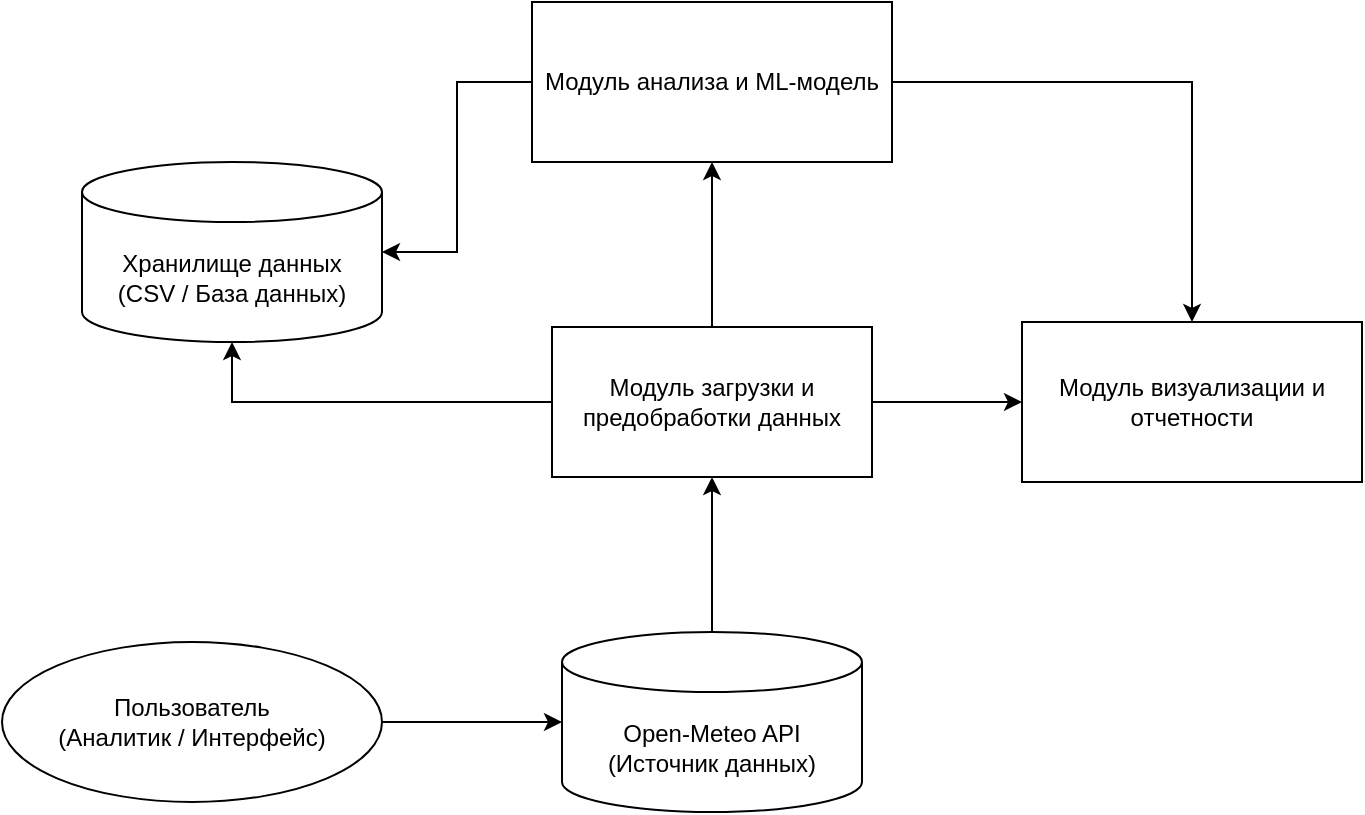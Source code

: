<mxfile version="28.2.5">
  <diagram name="Storm Warning System Architecture" id="storm-arch">
    <mxGraphModel dx="947" dy="520" grid="1" gridSize="10" guides="1" tooltips="1" connect="1" arrows="1" fold="1" page="1" pageScale="1" pageWidth="1169" pageHeight="827" math="0" shadow="0">
      <root>
        <mxCell id="0" />
        <mxCell id="1" parent="0" />
        <mxCell id="kqFPRBj9vnxbcJkj2zn6-2" style="edgeStyle=orthogonalEdgeStyle;rounded=0;orthogonalLoop=1;jettySize=auto;html=1;entryX=0.5;entryY=1;entryDx=0;entryDy=0;" edge="1" parent="1" source="uM8BB33pZ_aGKLbS4g4Y-1" target="uM8BB33pZ_aGKLbS4g4Y-2">
          <mxGeometry relative="1" as="geometry" />
        </mxCell>
        <mxCell id="uM8BB33pZ_aGKLbS4g4Y-1" value="Open-Meteo API&lt;div&gt;(Источник данных)&lt;/div&gt;" style="shape=cylinder3;whiteSpace=wrap;html=1;boundedLbl=1;backgroundOutline=1;size=15;" parent="1" vertex="1">
          <mxGeometry x="450" y="435" width="150" height="90" as="geometry" />
        </mxCell>
        <mxCell id="kqFPRBj9vnxbcJkj2zn6-3" style="edgeStyle=orthogonalEdgeStyle;rounded=0;orthogonalLoop=1;jettySize=auto;html=1;" edge="1" parent="1" source="uM8BB33pZ_aGKLbS4g4Y-2" target="uM8BB33pZ_aGKLbS4g4Y-6">
          <mxGeometry relative="1" as="geometry" />
        </mxCell>
        <mxCell id="kqFPRBj9vnxbcJkj2zn6-5" style="edgeStyle=orthogonalEdgeStyle;rounded=0;orthogonalLoop=1;jettySize=auto;html=1;" edge="1" parent="1" source="uM8BB33pZ_aGKLbS4g4Y-2" target="uM8BB33pZ_aGKLbS4g4Y-10">
          <mxGeometry relative="1" as="geometry" />
        </mxCell>
        <mxCell id="uM8BB33pZ_aGKLbS4g4Y-2" value="Модуль загрузки и предобработки данных" style="rounded=0;whiteSpace=wrap;html=1;" parent="1" vertex="1">
          <mxGeometry x="445" y="282.5" width="160" height="75" as="geometry" />
        </mxCell>
        <mxCell id="uM8BB33pZ_aGKLbS4g4Y-4" value="Хранилище данных&lt;br&gt;(CSV / База данных)" style="shape=cylinder3;whiteSpace=wrap;html=1;boundedLbl=1;backgroundOutline=1;size=15;" parent="1" vertex="1">
          <mxGeometry x="210" y="200" width="150" height="90" as="geometry" />
        </mxCell>
        <mxCell id="kqFPRBj9vnxbcJkj2zn6-6" style="edgeStyle=orthogonalEdgeStyle;rounded=0;orthogonalLoop=1;jettySize=auto;html=1;" edge="1" parent="1" source="uM8BB33pZ_aGKLbS4g4Y-6" target="uM8BB33pZ_aGKLbS4g4Y-10">
          <mxGeometry relative="1" as="geometry" />
        </mxCell>
        <mxCell id="uM8BB33pZ_aGKLbS4g4Y-6" value="Модуль анализа и ML-модель" style="rounded=0;whiteSpace=wrap;html=1;" parent="1" vertex="1">
          <mxGeometry x="435" y="120" width="180" height="80" as="geometry" />
        </mxCell>
        <mxCell id="uM8BB33pZ_aGKLbS4g4Y-10" value="Модуль визуализации и отчетности" style="rounded=0;whiteSpace=wrap;html=1;" parent="1" vertex="1">
          <mxGeometry x="680" y="280" width="170" height="80" as="geometry" />
        </mxCell>
        <mxCell id="uM8BB33pZ_aGKLbS4g4Y-12" value="Пользователь&lt;br&gt;(Аналитик / Интерфейс)" style="ellipse;whiteSpace=wrap;html=1;" parent="1" vertex="1">
          <mxGeometry x="170" y="440" width="190" height="80" as="geometry" />
        </mxCell>
        <mxCell id="kqFPRBj9vnxbcJkj2zn6-1" style="edgeStyle=orthogonalEdgeStyle;rounded=0;orthogonalLoop=1;jettySize=auto;html=1;entryX=0;entryY=0.5;entryDx=0;entryDy=0;entryPerimeter=0;" edge="1" parent="1" source="uM8BB33pZ_aGKLbS4g4Y-12" target="uM8BB33pZ_aGKLbS4g4Y-1">
          <mxGeometry relative="1" as="geometry" />
        </mxCell>
        <mxCell id="kqFPRBj9vnxbcJkj2zn6-7" style="edgeStyle=orthogonalEdgeStyle;rounded=0;orthogonalLoop=1;jettySize=auto;html=1;entryX=1;entryY=0.5;entryDx=0;entryDy=0;entryPerimeter=0;" edge="1" parent="1" source="uM8BB33pZ_aGKLbS4g4Y-6" target="uM8BB33pZ_aGKLbS4g4Y-4">
          <mxGeometry relative="1" as="geometry" />
        </mxCell>
        <mxCell id="kqFPRBj9vnxbcJkj2zn6-8" style="edgeStyle=orthogonalEdgeStyle;rounded=0;orthogonalLoop=1;jettySize=auto;html=1;entryX=0.5;entryY=1;entryDx=0;entryDy=0;entryPerimeter=0;" edge="1" parent="1" source="uM8BB33pZ_aGKLbS4g4Y-2" target="uM8BB33pZ_aGKLbS4g4Y-4">
          <mxGeometry relative="1" as="geometry" />
        </mxCell>
      </root>
    </mxGraphModel>
  </diagram>
</mxfile>
